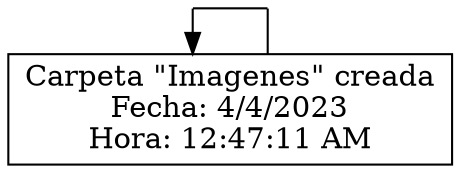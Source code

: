 digraph {
splines=ortho;
node[shape=box];
nodesep=0.5;
ranksep=0.3;
{head [width=0 shape=point style=invis];}
{tail [width=0 shape=point style=invis];}
{rank=same; head -> tail [arrowhead=none];}
N1[label="Carpeta \"Imagenes\" creada\nFecha: 4/4/2023\nHora: 12:47:11 AM"]
head [group=g1]
N1 [group=g1]
tail [group=g1]
N1[group=g1]
{head -> N1}
{N1 -> tail [arrowhead=none];}
{rank=same; N1;}
}